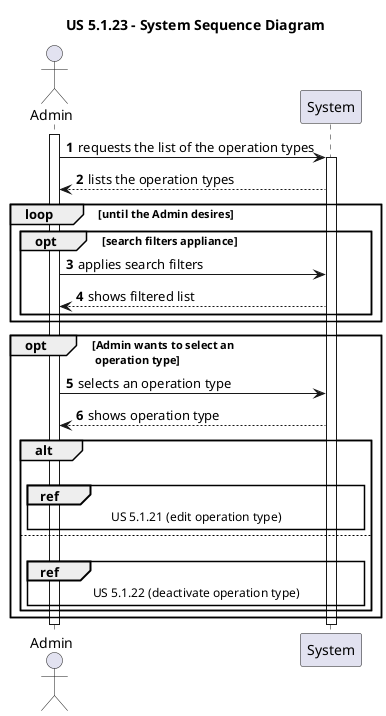 @startuml
'https://plantuml.com/sequence-diagram

title "US 5.1.23 - System Sequence Diagram"

autonumber

actor Admin as ADM
participant System as SYS

activate ADM

ADM -> SYS : requests the list of the operation types
activate SYS

SYS --> ADM : lists the operation types

 loop until the Admin desires

opt search filters appliance
        ADM -> SYS : applies search filters

        SYS --> ADM : shows filtered list
        end opt
    end loop

    opt Admin wants to select an\n operation type

    ADM -> SYS : selects an operation type
    SYS --> ADM : shows operation type

        alt
        |||
        ref over ADM, SYS : US 5.1.21 (edit operation type)

        else
        |||
            ref over ADM, SYS : US 5.1.22 (deactivate operation type)
        end alt
    end opt

deactivate ADM
deactivate SYS


@enduml
